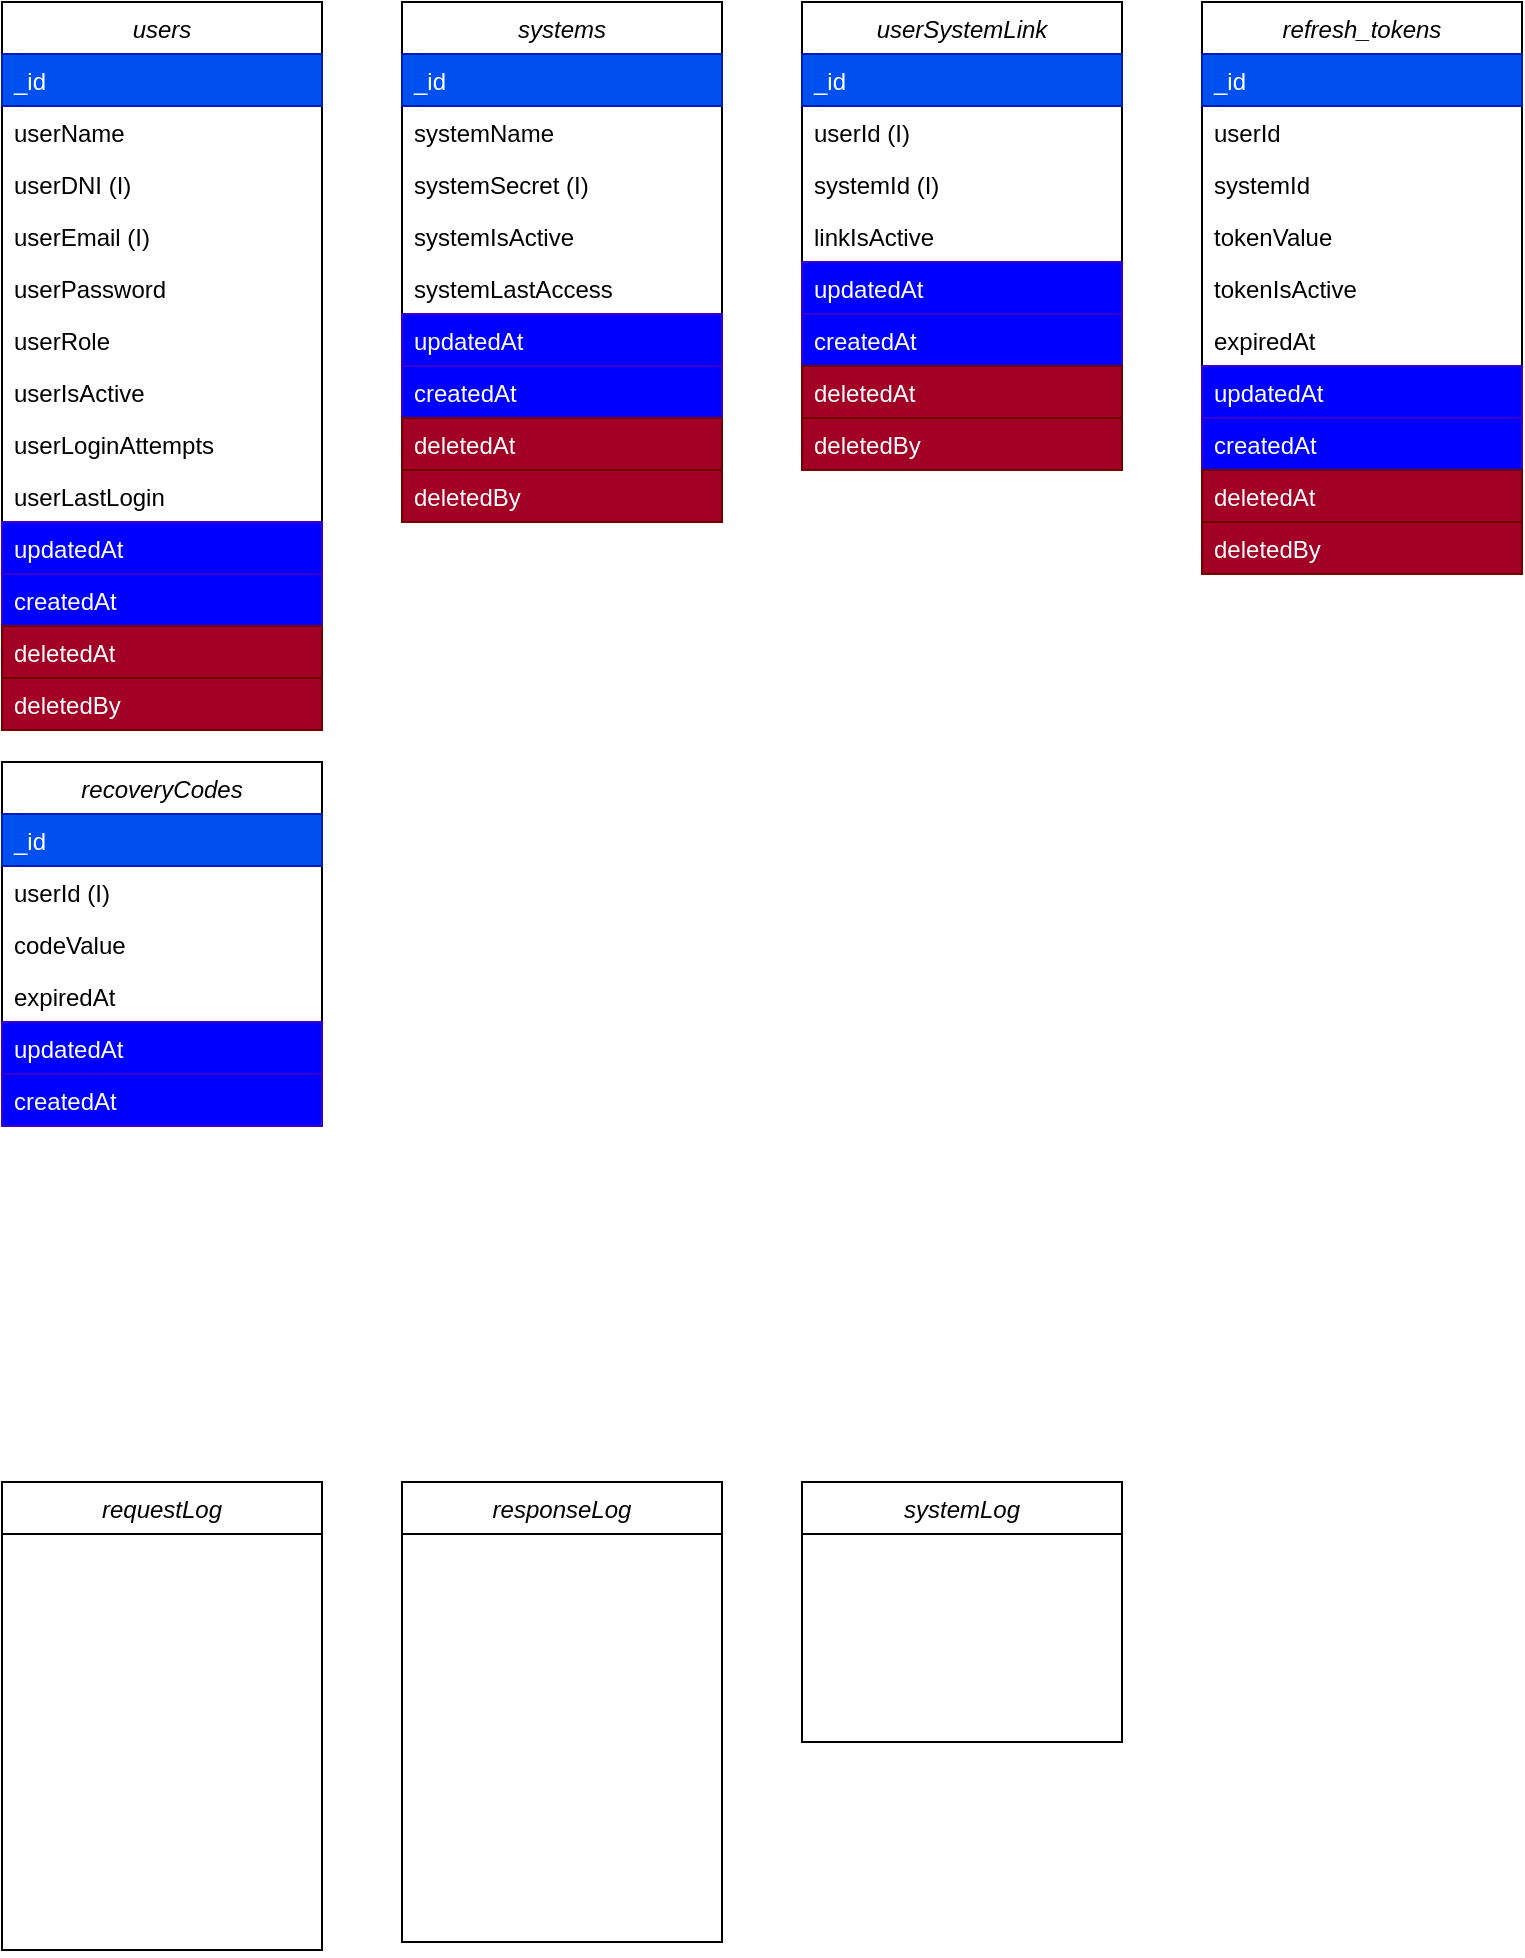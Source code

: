 <mxfile version="26.2.2">
  <diagram name="New_archi_middleware_mode" id="B5FEclumF_esDoF460Zh">
    <mxGraphModel dx="2069" dy="731" grid="1" gridSize="10" guides="1" tooltips="1" connect="1" arrows="1" fold="1" page="1" pageScale="1" pageWidth="827" pageHeight="1169" math="0" shadow="0">
      <root>
        <mxCell id="En01VGNGZU2KzL66Ub4Z-0" />
        <mxCell id="En01VGNGZU2KzL66Ub4Z-1" parent="En01VGNGZU2KzL66Ub4Z-0" />
        <mxCell id="En01VGNGZU2KzL66Ub4Z-108" value="users" style="swimlane;fontStyle=2;align=center;verticalAlign=top;childLayout=stackLayout;horizontal=1;startSize=26;horizontalStack=0;resizeParent=1;resizeLast=0;collapsible=1;marginBottom=0;rounded=0;shadow=0;strokeWidth=1;" parent="En01VGNGZU2KzL66Ub4Z-1" vertex="1">
          <mxGeometry x="-800" y="30" width="160" height="364" as="geometry">
            <mxRectangle x="230" y="140" width="160" height="26" as="alternateBounds" />
          </mxGeometry>
        </mxCell>
        <mxCell id="sSAQ55KJhjoKUr9IYTvO-11" value="_id" style="text;align=left;verticalAlign=top;spacingLeft=4;spacingRight=4;overflow=hidden;rotatable=0;points=[[0,0.5],[1,0.5]];portConstraint=eastwest;fillColor=#0050ef;fontColor=#ffffff;strokeColor=#001DBC;" vertex="1" parent="En01VGNGZU2KzL66Ub4Z-108">
          <mxGeometry y="26" width="160" height="26" as="geometry" />
        </mxCell>
        <mxCell id="En01VGNGZU2KzL66Ub4Z-110" value="userName" style="text;align=left;verticalAlign=top;spacingLeft=4;spacingRight=4;overflow=hidden;rotatable=0;points=[[0,0.5],[1,0.5]];portConstraint=eastwest;rounded=0;shadow=0;html=0;" parent="En01VGNGZU2KzL66Ub4Z-108" vertex="1">
          <mxGeometry y="52" width="160" height="26" as="geometry" />
        </mxCell>
        <mxCell id="En01VGNGZU2KzL66Ub4Z-111" value="userDNI (I)" style="text;align=left;verticalAlign=top;spacingLeft=4;spacingRight=4;overflow=hidden;rotatable=0;points=[[0,0.5],[1,0.5]];portConstraint=eastwest;rounded=0;shadow=0;html=0;" parent="En01VGNGZU2KzL66Ub4Z-108" vertex="1">
          <mxGeometry y="78" width="160" height="26" as="geometry" />
        </mxCell>
        <mxCell id="sSAQ55KJhjoKUr9IYTvO-130" value="userEmail (I)" style="text;align=left;verticalAlign=top;spacingLeft=4;spacingRight=4;overflow=hidden;rotatable=0;points=[[0,0.5],[1,0.5]];portConstraint=eastwest;rounded=0;shadow=0;html=0;" vertex="1" parent="En01VGNGZU2KzL66Ub4Z-108">
          <mxGeometry y="104" width="160" height="26" as="geometry" />
        </mxCell>
        <mxCell id="En01VGNGZU2KzL66Ub4Z-112" value="userPassword" style="text;align=left;verticalAlign=top;spacingLeft=4;spacingRight=4;overflow=hidden;rotatable=0;points=[[0,0.5],[1,0.5]];portConstraint=eastwest;rounded=0;shadow=0;html=0;" parent="En01VGNGZU2KzL66Ub4Z-108" vertex="1">
          <mxGeometry y="130" width="160" height="26" as="geometry" />
        </mxCell>
        <mxCell id="En01VGNGZU2KzL66Ub4Z-113" value="userRole" style="text;align=left;verticalAlign=top;spacingLeft=4;spacingRight=4;overflow=hidden;rotatable=0;points=[[0,0.5],[1,0.5]];portConstraint=eastwest;rounded=0;shadow=0;html=0;" parent="En01VGNGZU2KzL66Ub4Z-108" vertex="1">
          <mxGeometry y="156" width="160" height="26" as="geometry" />
        </mxCell>
        <mxCell id="En01VGNGZU2KzL66Ub4Z-114" value="userIsActive" style="text;align=left;verticalAlign=top;spacingLeft=4;spacingRight=4;overflow=hidden;rotatable=0;points=[[0,0.5],[1,0.5]];portConstraint=eastwest;rounded=0;shadow=0;html=0;" parent="En01VGNGZU2KzL66Ub4Z-108" vertex="1">
          <mxGeometry y="182" width="160" height="26" as="geometry" />
        </mxCell>
        <mxCell id="En01VGNGZU2KzL66Ub4Z-115" value="userLoginAttempts" style="text;align=left;verticalAlign=top;spacingLeft=4;spacingRight=4;overflow=hidden;rotatable=0;points=[[0,0.5],[1,0.5]];portConstraint=eastwest;rounded=0;shadow=0;html=0;" parent="En01VGNGZU2KzL66Ub4Z-108" vertex="1">
          <mxGeometry y="208" width="160" height="26" as="geometry" />
        </mxCell>
        <mxCell id="sSAQ55KJhjoKUr9IYTvO-96" value="userLastLogin" style="text;align=left;verticalAlign=top;spacingLeft=4;spacingRight=4;overflow=hidden;rotatable=0;points=[[0,0.5],[1,0.5]];portConstraint=eastwest;rounded=0;shadow=0;html=0;" vertex="1" parent="En01VGNGZU2KzL66Ub4Z-108">
          <mxGeometry y="234" width="160" height="26" as="geometry" />
        </mxCell>
        <mxCell id="En01VGNGZU2KzL66Ub4Z-116" value="updatedAt" style="text;align=left;verticalAlign=top;spacingLeft=4;spacingRight=4;overflow=hidden;rotatable=0;points=[[0,0.5],[1,0.5]];portConstraint=eastwest;fillColor=#0000FF;fontColor=#ffffff;strokeColor=#3700CC;" parent="En01VGNGZU2KzL66Ub4Z-108" vertex="1">
          <mxGeometry y="260" width="160" height="26" as="geometry" />
        </mxCell>
        <mxCell id="En01VGNGZU2KzL66Ub4Z-117" value="createdAt" style="text;align=left;verticalAlign=top;spacingLeft=4;spacingRight=4;overflow=hidden;rotatable=0;points=[[0,0.5],[1,0.5]];portConstraint=eastwest;fillColor=#0000FF;fontColor=#ffffff;strokeColor=#3700CC;" parent="En01VGNGZU2KzL66Ub4Z-108" vertex="1">
          <mxGeometry y="286" width="160" height="26" as="geometry" />
        </mxCell>
        <mxCell id="En01VGNGZU2KzL66Ub4Z-118" value="deletedAt" style="text;align=left;verticalAlign=top;spacingLeft=4;spacingRight=4;overflow=hidden;rotatable=0;points=[[0,0.5],[1,0.5]];portConstraint=eastwest;fillColor=#a20025;fontColor=#ffffff;strokeColor=#6F0000;" parent="En01VGNGZU2KzL66Ub4Z-108" vertex="1">
          <mxGeometry y="312" width="160" height="26" as="geometry" />
        </mxCell>
        <mxCell id="En01VGNGZU2KzL66Ub4Z-119" value="deletedBy" style="text;align=left;verticalAlign=top;spacingLeft=4;spacingRight=4;overflow=hidden;rotatable=0;points=[[0,0.5],[1,0.5]];portConstraint=eastwest;fillColor=#a20025;fontColor=#ffffff;strokeColor=#6F0000;" parent="En01VGNGZU2KzL66Ub4Z-108" vertex="1">
          <mxGeometry y="338" width="160" height="26" as="geometry" />
        </mxCell>
        <mxCell id="sSAQ55KJhjoKUr9IYTvO-64" value="requestLog" style="swimlane;fontStyle=2;align=center;verticalAlign=top;childLayout=stackLayout;horizontal=1;startSize=26;horizontalStack=0;resizeParent=1;resizeLast=0;collapsible=1;marginBottom=0;rounded=0;shadow=0;strokeWidth=1;" vertex="1" parent="En01VGNGZU2KzL66Ub4Z-1">
          <mxGeometry x="-800" y="770" width="160" height="234" as="geometry">
            <mxRectangle x="230" y="140" width="160" height="26" as="alternateBounds" />
          </mxGeometry>
        </mxCell>
        <mxCell id="sSAQ55KJhjoKUr9IYTvO-66" value="requestId" style="text;align=left;verticalAlign=top;spacingLeft=4;spacingRight=4;overflow=hidden;rotatable=0;points=[[0,0.5],[1,0.5]];portConstraint=eastwest;fillColor=none;fontColor=#ffffff;strokeColor=none;" vertex="1" parent="sSAQ55KJhjoKUr9IYTvO-64">
          <mxGeometry y="26" width="160" height="26" as="geometry" />
        </mxCell>
        <mxCell id="sSAQ55KJhjoKUr9IYTvO-67" value="timestamp" style="text;align=left;verticalAlign=top;spacingLeft=4;spacingRight=4;overflow=hidden;rotatable=0;points=[[0,0.5],[1,0.5]];portConstraint=eastwest;fillColor=none;fontColor=#ffffff;strokeColor=none;" vertex="1" parent="sSAQ55KJhjoKUr9IYTvO-64">
          <mxGeometry y="52" width="160" height="26" as="geometry" />
        </mxCell>
        <mxCell id="sSAQ55KJhjoKUr9IYTvO-68" value="token" style="text;align=left;verticalAlign=top;spacingLeft=4;spacingRight=4;overflow=hidden;rotatable=0;points=[[0,0.5],[1,0.5]];portConstraint=eastwest;fillColor=none;fontColor=#ffffff;strokeColor=none;" vertex="1" parent="sSAQ55KJhjoKUr9IYTvO-64">
          <mxGeometry y="78" width="160" height="26" as="geometry" />
        </mxCell>
        <mxCell id="sSAQ55KJhjoKUr9IYTvO-69" value="endpoint" style="text;align=left;verticalAlign=top;spacingLeft=4;spacingRight=4;overflow=hidden;rotatable=0;points=[[0,0.5],[1,0.5]];portConstraint=eastwest;fillColor=none;fontColor=#ffffff;strokeColor=none;" vertex="1" parent="sSAQ55KJhjoKUr9IYTvO-64">
          <mxGeometry y="104" width="160" height="26" as="geometry" />
        </mxCell>
        <mxCell id="sSAQ55KJhjoKUr9IYTvO-70" value="method" style="text;align=left;verticalAlign=top;spacingLeft=4;spacingRight=4;overflow=hidden;rotatable=0;points=[[0,0.5],[1,0.5]];portConstraint=eastwest;fillColor=none;fontColor=#ffffff;strokeColor=none;" vertex="1" parent="sSAQ55KJhjoKUr9IYTvO-64">
          <mxGeometry y="130" width="160" height="26" as="geometry" />
        </mxCell>
        <mxCell id="sSAQ55KJhjoKUr9IYTvO-71" value="headers" style="text;align=left;verticalAlign=top;spacingLeft=4;spacingRight=4;overflow=hidden;rotatable=0;points=[[0,0.5],[1,0.5]];portConstraint=eastwest;fillColor=none;fontColor=#ffffff;strokeColor=none;" vertex="1" parent="sSAQ55KJhjoKUr9IYTvO-64">
          <mxGeometry y="156" width="160" height="26" as="geometry" />
        </mxCell>
        <mxCell id="sSAQ55KJhjoKUr9IYTvO-72" value="queryParams" style="text;align=left;verticalAlign=top;spacingLeft=4;spacingRight=4;overflow=hidden;rotatable=0;points=[[0,0.5],[1,0.5]];portConstraint=eastwest;fillColor=none;fontColor=#ffffff;strokeColor=none;" vertex="1" parent="sSAQ55KJhjoKUr9IYTvO-64">
          <mxGeometry y="182" width="160" height="26" as="geometry" />
        </mxCell>
        <mxCell id="sSAQ55KJhjoKUr9IYTvO-73" value="body" style="text;align=left;verticalAlign=top;spacingLeft=4;spacingRight=4;overflow=hidden;rotatable=0;points=[[0,0.5],[1,0.5]];portConstraint=eastwest;fillColor=none;fontColor=#ffffff;strokeColor=none;" vertex="1" parent="sSAQ55KJhjoKUr9IYTvO-64">
          <mxGeometry y="208" width="160" height="26" as="geometry" />
        </mxCell>
        <mxCell id="sSAQ55KJhjoKUr9IYTvO-74" value="responseLog" style="swimlane;fontStyle=2;align=center;verticalAlign=top;childLayout=stackLayout;horizontal=1;startSize=26;horizontalStack=0;resizeParent=1;resizeLast=0;collapsible=1;marginBottom=0;rounded=0;shadow=0;strokeWidth=1;" vertex="1" parent="En01VGNGZU2KzL66Ub4Z-1">
          <mxGeometry x="-600" y="770" width="160" height="230" as="geometry">
            <mxRectangle x="230" y="140" width="160" height="26" as="alternateBounds" />
          </mxGeometry>
        </mxCell>
        <mxCell id="sSAQ55KJhjoKUr9IYTvO-76" value="requestId" style="text;align=left;verticalAlign=top;spacingLeft=4;spacingRight=4;overflow=hidden;rotatable=0;points=[[0,0.5],[1,0.5]];portConstraint=eastwest;fillColor=none;fontColor=#ffffff;strokeColor=none;" vertex="1" parent="sSAQ55KJhjoKUr9IYTvO-74">
          <mxGeometry y="26" width="160" height="26" as="geometry" />
        </mxCell>
        <mxCell id="sSAQ55KJhjoKUr9IYTvO-77" value="timestamp" style="text;align=left;verticalAlign=top;spacingLeft=4;spacingRight=4;overflow=hidden;rotatable=0;points=[[0,0.5],[1,0.5]];portConstraint=eastwest;fillColor=none;fontColor=#ffffff;strokeColor=none;" vertex="1" parent="sSAQ55KJhjoKUr9IYTvO-74">
          <mxGeometry y="52" width="160" height="26" as="geometry" />
        </mxCell>
        <mxCell id="sSAQ55KJhjoKUr9IYTvO-78" value="responseTime" style="text;align=left;verticalAlign=top;spacingLeft=4;spacingRight=4;overflow=hidden;rotatable=0;points=[[0,0.5],[1,0.5]];portConstraint=eastwest;fillColor=none;fontColor=#ffffff;strokeColor=none;" vertex="1" parent="sSAQ55KJhjoKUr9IYTvO-74">
          <mxGeometry y="78" width="160" height="26" as="geometry" />
        </mxCell>
        <mxCell id="sSAQ55KJhjoKUr9IYTvO-79" value="body" style="text;align=left;verticalAlign=top;spacingLeft=4;spacingRight=4;overflow=hidden;rotatable=0;points=[[0,0.5],[1,0.5]];portConstraint=eastwest;fillColor=none;fontColor=#ffffff;strokeColor=none;" vertex="1" parent="sSAQ55KJhjoKUr9IYTvO-74">
          <mxGeometry y="104" width="160" height="26" as="geometry" />
        </mxCell>
        <mxCell id="sSAQ55KJhjoKUr9IYTvO-80" value="statusCode" style="text;align=left;verticalAlign=top;spacingLeft=4;spacingRight=4;overflow=hidden;rotatable=0;points=[[0,0.5],[1,0.5]];portConstraint=eastwest;fillColor=none;fontColor=#ffffff;strokeColor=none;" vertex="1" parent="sSAQ55KJhjoKUr9IYTvO-74">
          <mxGeometry y="130" width="160" height="26" as="geometry" />
        </mxCell>
        <mxCell id="sSAQ55KJhjoKUr9IYTvO-81" value="errorCode" style="text;align=left;verticalAlign=top;spacingLeft=4;spacingRight=4;overflow=hidden;rotatable=0;points=[[0,0.5],[1,0.5]];portConstraint=eastwest;fillColor=none;fontColor=#ffffff;strokeColor=none;" vertex="1" parent="sSAQ55KJhjoKUr9IYTvO-74">
          <mxGeometry y="156" width="160" height="26" as="geometry" />
        </mxCell>
        <mxCell id="sSAQ55KJhjoKUr9IYTvO-82" value="message" style="text;align=left;verticalAlign=top;spacingLeft=4;spacingRight=4;overflow=hidden;rotatable=0;points=[[0,0.5],[1,0.5]];portConstraint=eastwest;fillColor=none;fontColor=#ffffff;strokeColor=none;" vertex="1" parent="sSAQ55KJhjoKUr9IYTvO-74">
          <mxGeometry y="182" width="160" height="26" as="geometry" />
        </mxCell>
        <mxCell id="sSAQ55KJhjoKUr9IYTvO-83" value="systemLog" style="swimlane;fontStyle=2;align=center;verticalAlign=top;childLayout=stackLayout;horizontal=1;startSize=26;horizontalStack=0;resizeParent=1;resizeLast=0;collapsible=1;marginBottom=0;rounded=0;shadow=0;strokeWidth=1;" vertex="1" parent="En01VGNGZU2KzL66Ub4Z-1">
          <mxGeometry x="-400" y="770" width="160" height="130" as="geometry">
            <mxRectangle x="230" y="140" width="160" height="26" as="alternateBounds" />
          </mxGeometry>
        </mxCell>
        <mxCell id="sSAQ55KJhjoKUr9IYTvO-85" value="timestamp" style="text;align=left;verticalAlign=top;spacingLeft=4;spacingRight=4;overflow=hidden;rotatable=0;points=[[0,0.5],[1,0.5]];portConstraint=eastwest;fillColor=none;fontColor=#ffffff;strokeColor=none;" vertex="1" parent="sSAQ55KJhjoKUr9IYTvO-83">
          <mxGeometry y="26" width="160" height="26" as="geometry" />
        </mxCell>
        <mxCell id="sSAQ55KJhjoKUr9IYTvO-86" value="errorCode" style="text;align=left;verticalAlign=top;spacingLeft=4;spacingRight=4;overflow=hidden;rotatable=0;points=[[0,0.5],[1,0.5]];portConstraint=eastwest;fillColor=none;fontColor=#ffffff;strokeColor=none;" vertex="1" parent="sSAQ55KJhjoKUr9IYTvO-83">
          <mxGeometry y="52" width="160" height="26" as="geometry" />
        </mxCell>
        <mxCell id="sSAQ55KJhjoKUr9IYTvO-87" value="message" style="text;align=left;verticalAlign=top;spacingLeft=4;spacingRight=4;overflow=hidden;rotatable=0;points=[[0,0.5],[1,0.5]];portConstraint=eastwest;fillColor=none;fontColor=#ffffff;strokeColor=none;" vertex="1" parent="sSAQ55KJhjoKUr9IYTvO-83">
          <mxGeometry y="78" width="160" height="26" as="geometry" />
        </mxCell>
        <mxCell id="sSAQ55KJhjoKUr9IYTvO-88" value="severityLevel" style="text;align=left;verticalAlign=top;spacingLeft=4;spacingRight=4;overflow=hidden;rotatable=0;points=[[0,0.5],[1,0.5]];portConstraint=eastwest;fillColor=none;fontColor=#ffffff;strokeColor=none;" vertex="1" parent="sSAQ55KJhjoKUr9IYTvO-83">
          <mxGeometry y="104" width="160" height="26" as="geometry" />
        </mxCell>
        <mxCell id="sSAQ55KJhjoKUr9IYTvO-101" value="refresh_tokens" style="swimlane;fontStyle=2;align=center;verticalAlign=top;childLayout=stackLayout;horizontal=1;startSize=26;horizontalStack=0;resizeParent=1;resizeLast=0;collapsible=1;marginBottom=0;rounded=0;shadow=0;strokeWidth=1;" vertex="1" parent="En01VGNGZU2KzL66Ub4Z-1">
          <mxGeometry x="-200" y="30" width="160" height="286" as="geometry">
            <mxRectangle x="230" y="140" width="160" height="26" as="alternateBounds" />
          </mxGeometry>
        </mxCell>
        <mxCell id="sSAQ55KJhjoKUr9IYTvO-102" value="_id" style="text;align=left;verticalAlign=top;spacingLeft=4;spacingRight=4;overflow=hidden;rotatable=0;points=[[0,0.5],[1,0.5]];portConstraint=eastwest;fillColor=#0050ef;fontColor=#ffffff;strokeColor=#001DBC;" vertex="1" parent="sSAQ55KJhjoKUr9IYTvO-101">
          <mxGeometry y="26" width="160" height="26" as="geometry" />
        </mxCell>
        <mxCell id="sSAQ55KJhjoKUr9IYTvO-158" value="userId" style="text;align=left;verticalAlign=top;spacingLeft=4;spacingRight=4;overflow=hidden;rotatable=0;points=[[0,0.5],[1,0.5]];portConstraint=eastwest;rounded=0;shadow=0;html=0;" vertex="1" parent="sSAQ55KJhjoKUr9IYTvO-101">
          <mxGeometry y="52" width="160" height="26" as="geometry" />
        </mxCell>
        <mxCell id="sSAQ55KJhjoKUr9IYTvO-159" value="systemId" style="text;align=left;verticalAlign=top;spacingLeft=4;spacingRight=4;overflow=hidden;rotatable=0;points=[[0,0.5],[1,0.5]];portConstraint=eastwest;rounded=0;shadow=0;html=0;" vertex="1" parent="sSAQ55KJhjoKUr9IYTvO-101">
          <mxGeometry y="78" width="160" height="26" as="geometry" />
        </mxCell>
        <mxCell id="sSAQ55KJhjoKUr9IYTvO-114" value="tokenValue" style="text;align=left;verticalAlign=top;spacingLeft=4;spacingRight=4;overflow=hidden;rotatable=0;points=[[0,0.5],[1,0.5]];portConstraint=eastwest;rounded=0;shadow=0;html=0;" vertex="1" parent="sSAQ55KJhjoKUr9IYTvO-101">
          <mxGeometry y="104" width="160" height="26" as="geometry" />
        </mxCell>
        <mxCell id="sSAQ55KJhjoKUr9IYTvO-156" value="tokenIsActive" style="text;align=left;verticalAlign=top;spacingLeft=4;spacingRight=4;overflow=hidden;rotatable=0;points=[[0,0.5],[1,0.5]];portConstraint=eastwest;rounded=0;shadow=0;html=0;" vertex="1" parent="sSAQ55KJhjoKUr9IYTvO-101">
          <mxGeometry y="130" width="160" height="26" as="geometry" />
        </mxCell>
        <mxCell id="sSAQ55KJhjoKUr9IYTvO-115" value="expiredAt" style="text;align=left;verticalAlign=top;spacingLeft=4;spacingRight=4;overflow=hidden;rotatable=0;points=[[0,0.5],[1,0.5]];portConstraint=eastwest;rounded=0;shadow=0;html=0;" vertex="1" parent="sSAQ55KJhjoKUr9IYTvO-101">
          <mxGeometry y="156" width="160" height="26" as="geometry" />
        </mxCell>
        <mxCell id="sSAQ55KJhjoKUr9IYTvO-110" value="updatedAt" style="text;align=left;verticalAlign=top;spacingLeft=4;spacingRight=4;overflow=hidden;rotatable=0;points=[[0,0.5],[1,0.5]];portConstraint=eastwest;fillColor=#0000FF;fontColor=#ffffff;strokeColor=#3700CC;" vertex="1" parent="sSAQ55KJhjoKUr9IYTvO-101">
          <mxGeometry y="182" width="160" height="26" as="geometry" />
        </mxCell>
        <mxCell id="sSAQ55KJhjoKUr9IYTvO-111" value="createdAt" style="text;align=left;verticalAlign=top;spacingLeft=4;spacingRight=4;overflow=hidden;rotatable=0;points=[[0,0.5],[1,0.5]];portConstraint=eastwest;fillColor=#0000FF;fontColor=#ffffff;strokeColor=#3700CC;" vertex="1" parent="sSAQ55KJhjoKUr9IYTvO-101">
          <mxGeometry y="208" width="160" height="26" as="geometry" />
        </mxCell>
        <mxCell id="sSAQ55KJhjoKUr9IYTvO-112" value="deletedAt" style="text;align=left;verticalAlign=top;spacingLeft=4;spacingRight=4;overflow=hidden;rotatable=0;points=[[0,0.5],[1,0.5]];portConstraint=eastwest;fillColor=#a20025;fontColor=#ffffff;strokeColor=#6F0000;" vertex="1" parent="sSAQ55KJhjoKUr9IYTvO-101">
          <mxGeometry y="234" width="160" height="26" as="geometry" />
        </mxCell>
        <mxCell id="sSAQ55KJhjoKUr9IYTvO-113" value="deletedBy" style="text;align=left;verticalAlign=top;spacingLeft=4;spacingRight=4;overflow=hidden;rotatable=0;points=[[0,0.5],[1,0.5]];portConstraint=eastwest;fillColor=#a20025;fontColor=#ffffff;strokeColor=#6F0000;" vertex="1" parent="sSAQ55KJhjoKUr9IYTvO-101">
          <mxGeometry y="260" width="160" height="26" as="geometry" />
        </mxCell>
        <mxCell id="sSAQ55KJhjoKUr9IYTvO-116" value="systems" style="swimlane;fontStyle=2;align=center;verticalAlign=top;childLayout=stackLayout;horizontal=1;startSize=26;horizontalStack=0;resizeParent=1;resizeLast=0;collapsible=1;marginBottom=0;rounded=0;shadow=0;strokeWidth=1;" vertex="1" parent="En01VGNGZU2KzL66Ub4Z-1">
          <mxGeometry x="-600" y="30" width="160" height="260" as="geometry">
            <mxRectangle x="230" y="140" width="160" height="26" as="alternateBounds" />
          </mxGeometry>
        </mxCell>
        <mxCell id="sSAQ55KJhjoKUr9IYTvO-117" value="_id" style="text;align=left;verticalAlign=top;spacingLeft=4;spacingRight=4;overflow=hidden;rotatable=0;points=[[0,0.5],[1,0.5]];portConstraint=eastwest;fillColor=#0050ef;fontColor=#ffffff;strokeColor=#001DBC;" vertex="1" parent="sSAQ55KJhjoKUr9IYTvO-116">
          <mxGeometry y="26" width="160" height="26" as="geometry" />
        </mxCell>
        <mxCell id="sSAQ55KJhjoKUr9IYTvO-118" value="systemName" style="text;align=left;verticalAlign=top;spacingLeft=4;spacingRight=4;overflow=hidden;rotatable=0;points=[[0,0.5],[1,0.5]];portConstraint=eastwest;rounded=0;shadow=0;html=0;" vertex="1" parent="sSAQ55KJhjoKUr9IYTvO-116">
          <mxGeometry y="52" width="160" height="26" as="geometry" />
        </mxCell>
        <mxCell id="sSAQ55KJhjoKUr9IYTvO-157" value="systemSecret (I)" style="text;align=left;verticalAlign=top;spacingLeft=4;spacingRight=4;overflow=hidden;rotatable=0;points=[[0,0.5],[1,0.5]];portConstraint=eastwest;rounded=0;shadow=0;html=0;" vertex="1" parent="sSAQ55KJhjoKUr9IYTvO-116">
          <mxGeometry y="78" width="160" height="26" as="geometry" />
        </mxCell>
        <mxCell id="sSAQ55KJhjoKUr9IYTvO-131" value="systemIsActive" style="text;align=left;verticalAlign=top;spacingLeft=4;spacingRight=4;overflow=hidden;rotatable=0;points=[[0,0.5],[1,0.5]];portConstraint=eastwest;rounded=0;shadow=0;html=0;" vertex="1" parent="sSAQ55KJhjoKUr9IYTvO-116">
          <mxGeometry y="104" width="160" height="26" as="geometry" />
        </mxCell>
        <mxCell id="sSAQ55KJhjoKUr9IYTvO-129" value="systemLastAccess" style="text;align=left;verticalAlign=top;spacingLeft=4;spacingRight=4;overflow=hidden;rotatable=0;points=[[0,0.5],[1,0.5]];portConstraint=eastwest;rounded=0;shadow=0;html=0;" vertex="1" parent="sSAQ55KJhjoKUr9IYTvO-116">
          <mxGeometry y="130" width="160" height="26" as="geometry" />
        </mxCell>
        <mxCell id="sSAQ55KJhjoKUr9IYTvO-125" value="updatedAt" style="text;align=left;verticalAlign=top;spacingLeft=4;spacingRight=4;overflow=hidden;rotatable=0;points=[[0,0.5],[1,0.5]];portConstraint=eastwest;fillColor=#0000FF;fontColor=#ffffff;strokeColor=#3700CC;" vertex="1" parent="sSAQ55KJhjoKUr9IYTvO-116">
          <mxGeometry y="156" width="160" height="26" as="geometry" />
        </mxCell>
        <mxCell id="sSAQ55KJhjoKUr9IYTvO-126" value="createdAt" style="text;align=left;verticalAlign=top;spacingLeft=4;spacingRight=4;overflow=hidden;rotatable=0;points=[[0,0.5],[1,0.5]];portConstraint=eastwest;fillColor=#0000FF;fontColor=#ffffff;strokeColor=#3700CC;" vertex="1" parent="sSAQ55KJhjoKUr9IYTvO-116">
          <mxGeometry y="182" width="160" height="26" as="geometry" />
        </mxCell>
        <mxCell id="sSAQ55KJhjoKUr9IYTvO-127" value="deletedAt" style="text;align=left;verticalAlign=top;spacingLeft=4;spacingRight=4;overflow=hidden;rotatable=0;points=[[0,0.5],[1,0.5]];portConstraint=eastwest;fillColor=#a20025;fontColor=#ffffff;strokeColor=#6F0000;" vertex="1" parent="sSAQ55KJhjoKUr9IYTvO-116">
          <mxGeometry y="208" width="160" height="26" as="geometry" />
        </mxCell>
        <mxCell id="sSAQ55KJhjoKUr9IYTvO-128" value="deletedBy" style="text;align=left;verticalAlign=top;spacingLeft=4;spacingRight=4;overflow=hidden;rotatable=0;points=[[0,0.5],[1,0.5]];portConstraint=eastwest;fillColor=#a20025;fontColor=#ffffff;strokeColor=#6F0000;" vertex="1" parent="sSAQ55KJhjoKUr9IYTvO-116">
          <mxGeometry y="234" width="160" height="26" as="geometry" />
        </mxCell>
        <mxCell id="sSAQ55KJhjoKUr9IYTvO-132" value="userSystemLink" style="swimlane;fontStyle=2;align=center;verticalAlign=top;childLayout=stackLayout;horizontal=1;startSize=26;horizontalStack=0;resizeParent=1;resizeLast=0;collapsible=1;marginBottom=0;rounded=0;shadow=0;strokeWidth=1;" vertex="1" parent="En01VGNGZU2KzL66Ub4Z-1">
          <mxGeometry x="-400" y="30" width="160" height="234" as="geometry">
            <mxRectangle x="230" y="140" width="160" height="26" as="alternateBounds" />
          </mxGeometry>
        </mxCell>
        <mxCell id="sSAQ55KJhjoKUr9IYTvO-133" value="_id" style="text;align=left;verticalAlign=top;spacingLeft=4;spacingRight=4;overflow=hidden;rotatable=0;points=[[0,0.5],[1,0.5]];portConstraint=eastwest;fillColor=#0050ef;fontColor=#ffffff;strokeColor=#001DBC;" vertex="1" parent="sSAQ55KJhjoKUr9IYTvO-132">
          <mxGeometry y="26" width="160" height="26" as="geometry" />
        </mxCell>
        <mxCell id="sSAQ55KJhjoKUr9IYTvO-141" value="userId (I)" style="text;align=left;verticalAlign=top;spacingLeft=4;spacingRight=4;overflow=hidden;rotatable=0;points=[[0,0.5],[1,0.5]];portConstraint=eastwest;rounded=0;shadow=0;html=0;" vertex="1" parent="sSAQ55KJhjoKUr9IYTvO-132">
          <mxGeometry y="52" width="160" height="26" as="geometry" />
        </mxCell>
        <mxCell id="sSAQ55KJhjoKUr9IYTvO-134" value="systemId (I)" style="text;align=left;verticalAlign=top;spacingLeft=4;spacingRight=4;overflow=hidden;rotatable=0;points=[[0,0.5],[1,0.5]];portConstraint=eastwest;rounded=0;shadow=0;html=0;" vertex="1" parent="sSAQ55KJhjoKUr9IYTvO-132">
          <mxGeometry y="78" width="160" height="26" as="geometry" />
        </mxCell>
        <mxCell id="sSAQ55KJhjoKUr9IYTvO-160" value="linkIsActive" style="text;align=left;verticalAlign=top;spacingLeft=4;spacingRight=4;overflow=hidden;rotatable=0;points=[[0,0.5],[1,0.5]];portConstraint=eastwest;rounded=0;shadow=0;html=0;" vertex="1" parent="sSAQ55KJhjoKUr9IYTvO-132">
          <mxGeometry y="104" width="160" height="26" as="geometry" />
        </mxCell>
        <mxCell id="sSAQ55KJhjoKUr9IYTvO-137" value="updatedAt" style="text;align=left;verticalAlign=top;spacingLeft=4;spacingRight=4;overflow=hidden;rotatable=0;points=[[0,0.5],[1,0.5]];portConstraint=eastwest;fillColor=#0000FF;fontColor=#ffffff;strokeColor=#3700CC;" vertex="1" parent="sSAQ55KJhjoKUr9IYTvO-132">
          <mxGeometry y="130" width="160" height="26" as="geometry" />
        </mxCell>
        <mxCell id="sSAQ55KJhjoKUr9IYTvO-138" value="createdAt" style="text;align=left;verticalAlign=top;spacingLeft=4;spacingRight=4;overflow=hidden;rotatable=0;points=[[0,0.5],[1,0.5]];portConstraint=eastwest;fillColor=#0000FF;fontColor=#ffffff;strokeColor=#3700CC;" vertex="1" parent="sSAQ55KJhjoKUr9IYTvO-132">
          <mxGeometry y="156" width="160" height="26" as="geometry" />
        </mxCell>
        <mxCell id="sSAQ55KJhjoKUr9IYTvO-139" value="deletedAt" style="text;align=left;verticalAlign=top;spacingLeft=4;spacingRight=4;overflow=hidden;rotatable=0;points=[[0,0.5],[1,0.5]];portConstraint=eastwest;fillColor=#a20025;fontColor=#ffffff;strokeColor=#6F0000;" vertex="1" parent="sSAQ55KJhjoKUr9IYTvO-132">
          <mxGeometry y="182" width="160" height="26" as="geometry" />
        </mxCell>
        <mxCell id="sSAQ55KJhjoKUr9IYTvO-140" value="deletedBy" style="text;align=left;verticalAlign=top;spacingLeft=4;spacingRight=4;overflow=hidden;rotatable=0;points=[[0,0.5],[1,0.5]];portConstraint=eastwest;fillColor=#a20025;fontColor=#ffffff;strokeColor=#6F0000;" vertex="1" parent="sSAQ55KJhjoKUr9IYTvO-132">
          <mxGeometry y="208" width="160" height="26" as="geometry" />
        </mxCell>
        <mxCell id="sSAQ55KJhjoKUr9IYTvO-162" value="recoveryCodes" style="swimlane;fontStyle=2;align=center;verticalAlign=top;childLayout=stackLayout;horizontal=1;startSize=26;horizontalStack=0;resizeParent=1;resizeLast=0;collapsible=1;marginBottom=0;rounded=0;shadow=0;strokeWidth=1;" vertex="1" parent="En01VGNGZU2KzL66Ub4Z-1">
          <mxGeometry x="-800" y="410" width="160" height="182" as="geometry">
            <mxRectangle x="230" y="140" width="160" height="26" as="alternateBounds" />
          </mxGeometry>
        </mxCell>
        <mxCell id="sSAQ55KJhjoKUr9IYTvO-163" value="_id" style="text;align=left;verticalAlign=top;spacingLeft=4;spacingRight=4;overflow=hidden;rotatable=0;points=[[0,0.5],[1,0.5]];portConstraint=eastwest;fillColor=#0050ef;fontColor=#ffffff;strokeColor=#001DBC;" vertex="1" parent="sSAQ55KJhjoKUr9IYTvO-162">
          <mxGeometry y="26" width="160" height="26" as="geometry" />
        </mxCell>
        <mxCell id="sSAQ55KJhjoKUr9IYTvO-164" value="userId (I)" style="text;align=left;verticalAlign=top;spacingLeft=4;spacingRight=4;overflow=hidden;rotatable=0;points=[[0,0.5],[1,0.5]];portConstraint=eastwest;rounded=0;shadow=0;html=0;" vertex="1" parent="sSAQ55KJhjoKUr9IYTvO-162">
          <mxGeometry y="52" width="160" height="26" as="geometry" />
        </mxCell>
        <mxCell id="sSAQ55KJhjoKUr9IYTvO-165" value="codeValue" style="text;align=left;verticalAlign=top;spacingLeft=4;spacingRight=4;overflow=hidden;rotatable=0;points=[[0,0.5],[1,0.5]];portConstraint=eastwest;rounded=0;shadow=0;html=0;" vertex="1" parent="sSAQ55KJhjoKUr9IYTvO-162">
          <mxGeometry y="78" width="160" height="26" as="geometry" />
        </mxCell>
        <mxCell id="sSAQ55KJhjoKUr9IYTvO-166" value="expiredAt" style="text;align=left;verticalAlign=top;spacingLeft=4;spacingRight=4;overflow=hidden;rotatable=0;points=[[0,0.5],[1,0.5]];portConstraint=eastwest;rounded=0;shadow=0;html=0;" vertex="1" parent="sSAQ55KJhjoKUr9IYTvO-162">
          <mxGeometry y="104" width="160" height="26" as="geometry" />
        </mxCell>
        <mxCell id="sSAQ55KJhjoKUr9IYTvO-167" value="updatedAt" style="text;align=left;verticalAlign=top;spacingLeft=4;spacingRight=4;overflow=hidden;rotatable=0;points=[[0,0.5],[1,0.5]];portConstraint=eastwest;fillColor=#0000FF;fontColor=#ffffff;strokeColor=#3700CC;" vertex="1" parent="sSAQ55KJhjoKUr9IYTvO-162">
          <mxGeometry y="130" width="160" height="26" as="geometry" />
        </mxCell>
        <mxCell id="sSAQ55KJhjoKUr9IYTvO-168" value="createdAt" style="text;align=left;verticalAlign=top;spacingLeft=4;spacingRight=4;overflow=hidden;rotatable=0;points=[[0,0.5],[1,0.5]];portConstraint=eastwest;fillColor=#0000FF;fontColor=#ffffff;strokeColor=#3700CC;" vertex="1" parent="sSAQ55KJhjoKUr9IYTvO-162">
          <mxGeometry y="156" width="160" height="26" as="geometry" />
        </mxCell>
      </root>
    </mxGraphModel>
  </diagram>
</mxfile>

